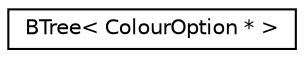 digraph "Graphical Class Hierarchy"
{
 // LATEX_PDF_SIZE
  edge [fontname="Helvetica",fontsize="10",labelfontname="Helvetica",labelfontsize="10"];
  node [fontname="Helvetica",fontsize="10",shape=record];
  rankdir="LR";
  Node0 [label="BTree\< ColourOption * \>",height=0.2,width=0.4,color="black", fillcolor="white", style="filled",URL="$classBTree.html",tooltip=" "];
}
